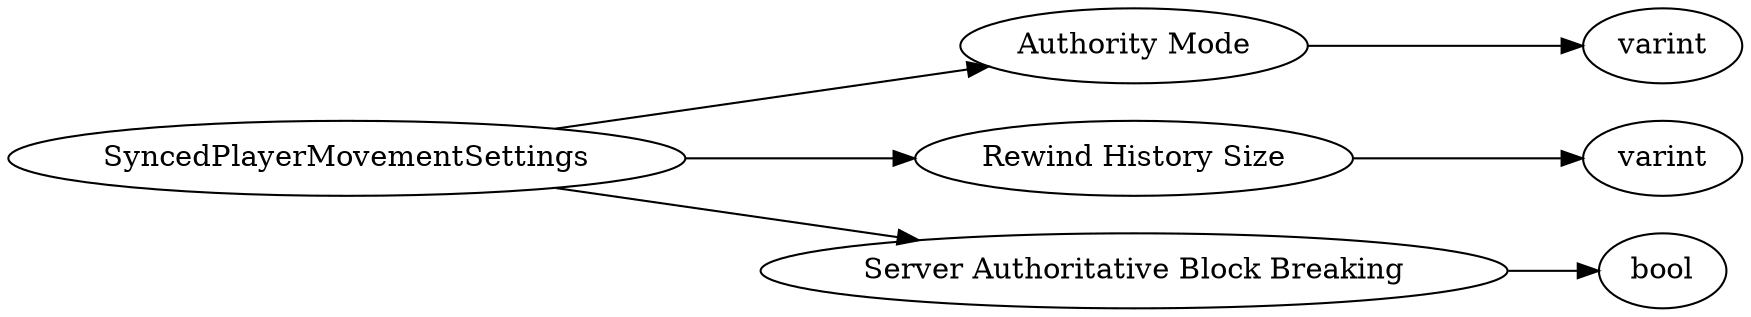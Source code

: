 digraph "SyncedPlayerMovementSettings" {
rankdir = LR
155
155 -> 156
156 -> 157
155 -> 158
158 -> 159
155 -> 160
160 -> 161

155 [label="SyncedPlayerMovementSettings",comment="name: \"SyncedPlayerMovementSettings\", typeName: \"\", id: 155, branchId: 0, recurseId: -1, attributes: 0, notes: \"\""];
156 [label="Authority Mode",comment="name: \"Authority Mode\", typeName: \"\", id: 156, branchId: 0, recurseId: -1, attributes: 0, notes: \"See explanation of modes in enum table\""];
157 [label="varint",comment="name: \"varint\", typeName: \"\", id: 157, branchId: 0, recurseId: -1, attributes: 512, notes: \"\""];
158 [label="Rewind History Size",comment="name: \"Rewind History Size\", typeName: \"\", id: 158, branchId: 0, recurseId: -1, attributes: 0, notes: \"When using server authoritative movement mode, this determines the number of ticks the client keeps in history for use in processing corrections. Should at least account for the largest expected round trip latency. In Bedrock this is 40 ticks.\""];
159 [label="varint",comment="name: \"varint\", typeName: \"\", id: 159, branchId: 0, recurseId: -1, attributes: 512, notes: \"\""];
160 [label="Server Authoritative Block Breaking",comment="name: \"Server Authoritative Block Breaking\", typeName: \"\", id: 160, branchId: 0, recurseId: -1, attributes: 0, notes: \"\""];
161 [label="bool",comment="name: \"bool\", typeName: \"\", id: 161, branchId: 0, recurseId: -1, attributes: 512, notes: \"\""];
{ rank = max;157;159;161}

}
